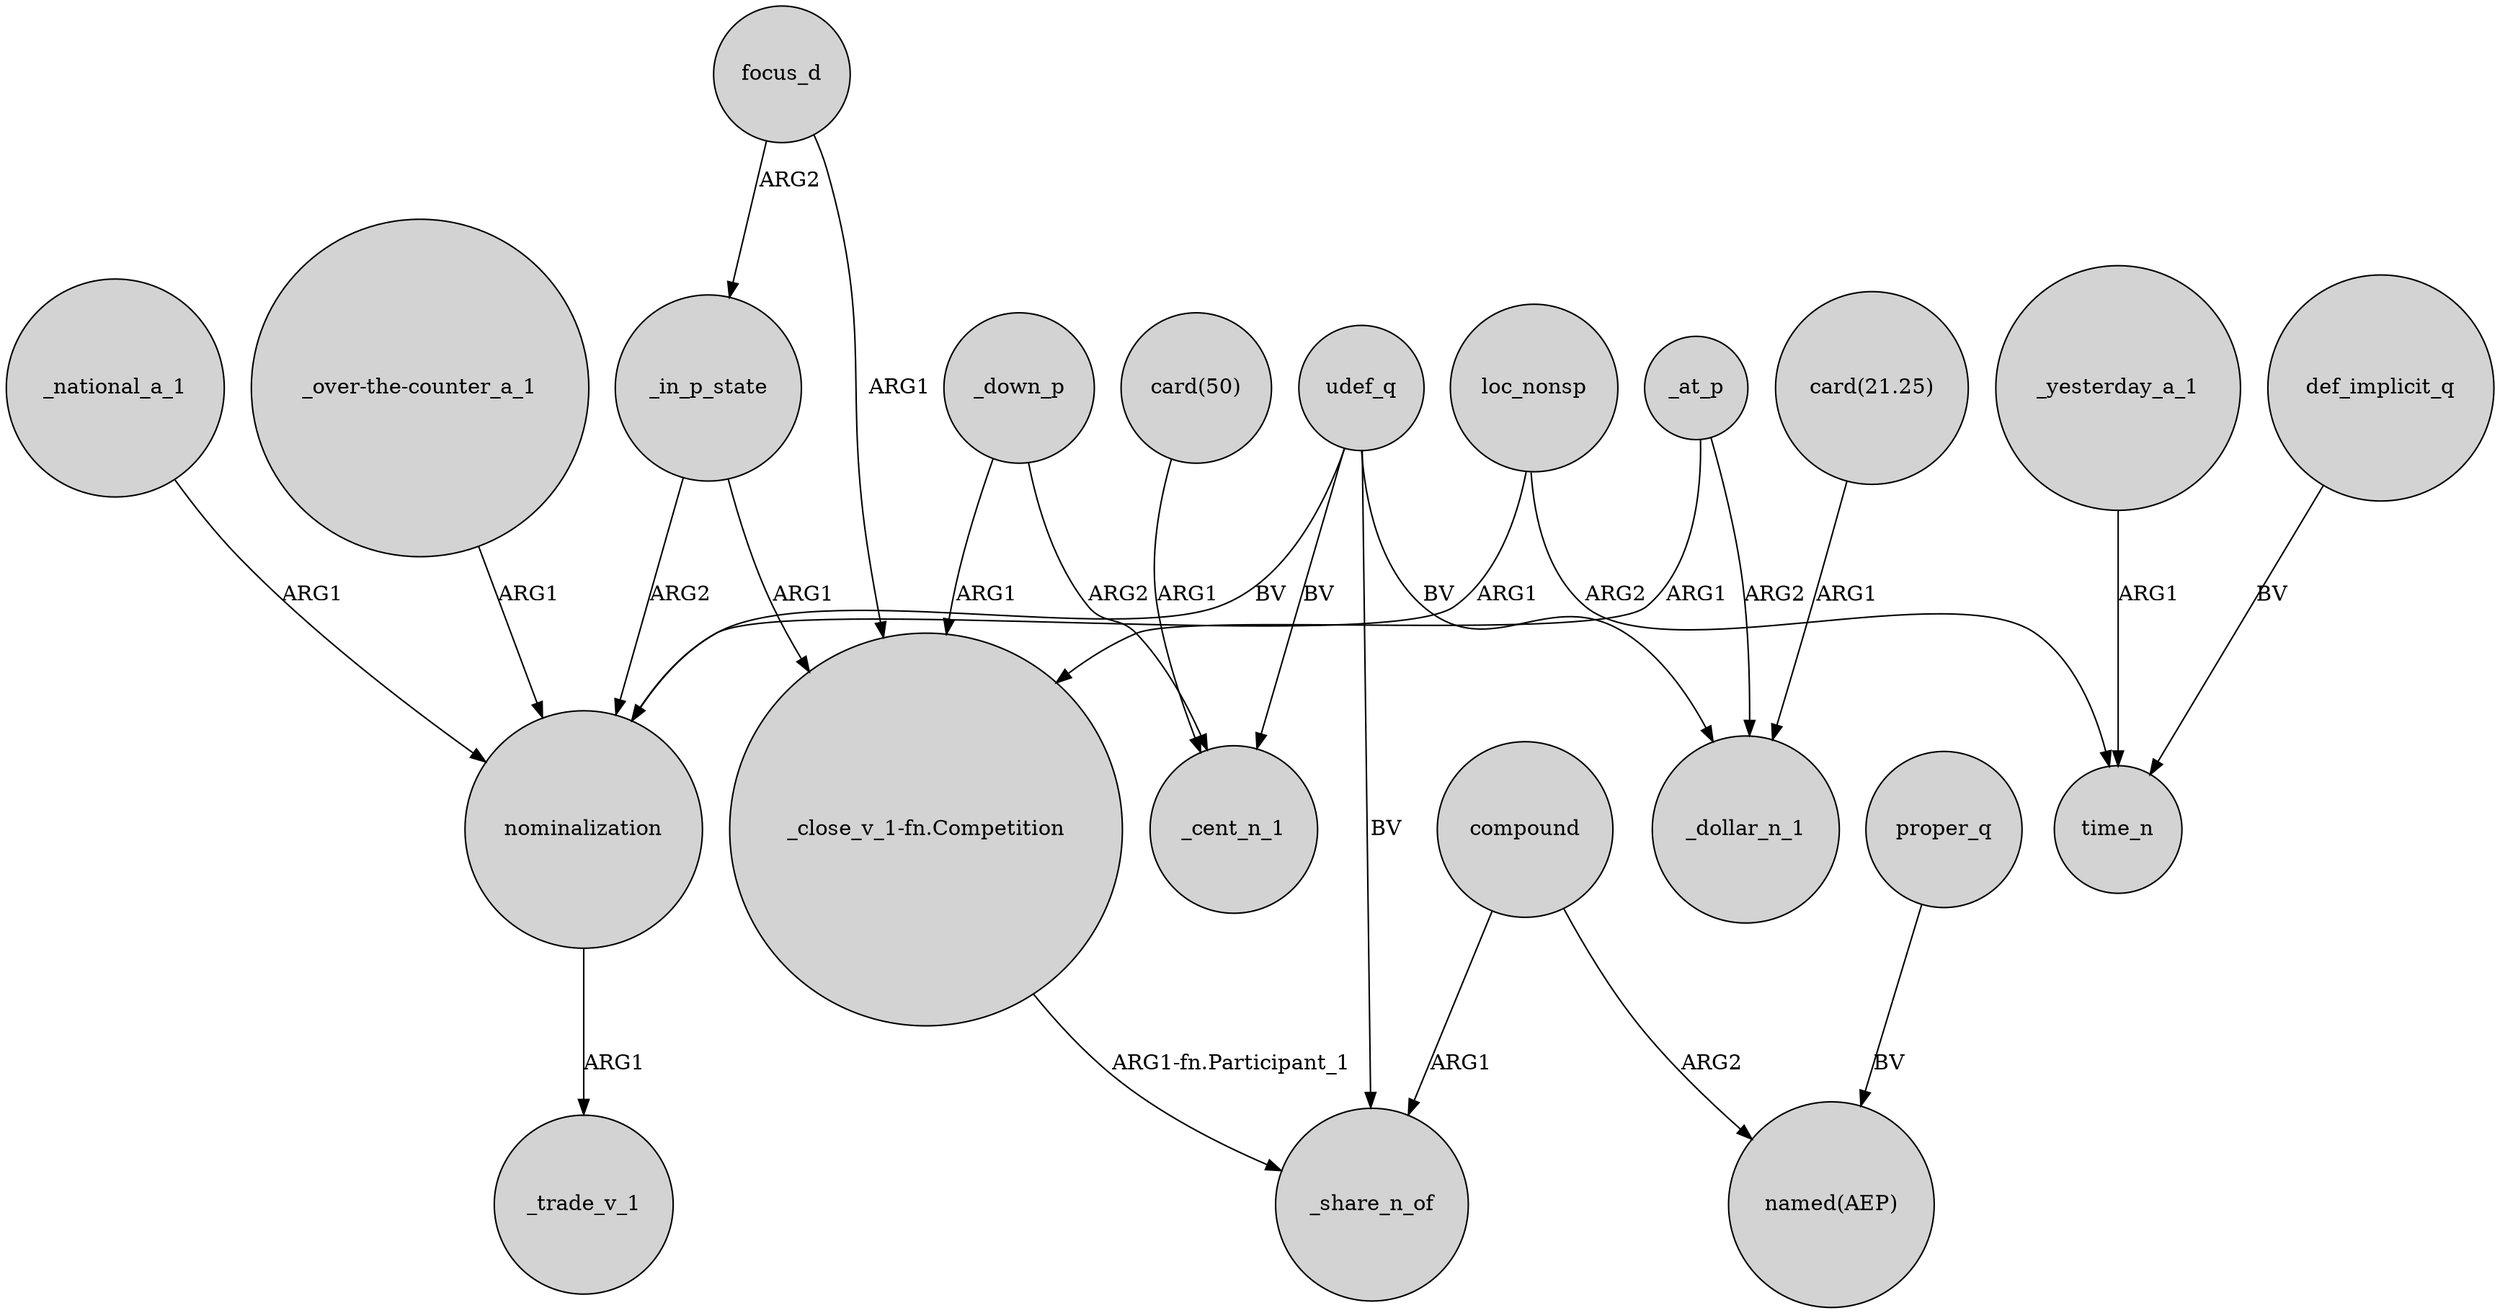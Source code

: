 digraph {
	node [shape=circle style=filled]
	_in_p_state -> nominalization [label=ARG2]
	focus_d -> _in_p_state [label=ARG2]
	_at_p -> "_close_v_1-fn.Competition" [label=ARG1]
	compound -> _share_n_of [label=ARG1]
	_down_p -> _cent_n_1 [label=ARG2]
	"_over-the-counter_a_1" -> nominalization [label=ARG1]
	udef_q -> nominalization [label=BV]
	_down_p -> "_close_v_1-fn.Competition" [label=ARG1]
	_yesterday_a_1 -> time_n [label=ARG1]
	loc_nonsp -> nominalization [label=ARG1]
	udef_q -> _cent_n_1 [label=BV]
	"card(21.25)" -> _dollar_n_1 [label=ARG1]
	focus_d -> "_close_v_1-fn.Competition" [label=ARG1]
	_at_p -> _dollar_n_1 [label=ARG2]
	_in_p_state -> "_close_v_1-fn.Competition" [label=ARG1]
	udef_q -> _share_n_of [label=BV]
	udef_q -> _dollar_n_1 [label=BV]
	"card(50)" -> _cent_n_1 [label=ARG1]
	compound -> "named(AEP)" [label=ARG2]
	loc_nonsp -> time_n [label=ARG2]
	def_implicit_q -> time_n [label=BV]
	_national_a_1 -> nominalization [label=ARG1]
	proper_q -> "named(AEP)" [label=BV]
	"_close_v_1-fn.Competition" -> _share_n_of [label="ARG1-fn.Participant_1"]
	nominalization -> _trade_v_1 [label=ARG1]
}
